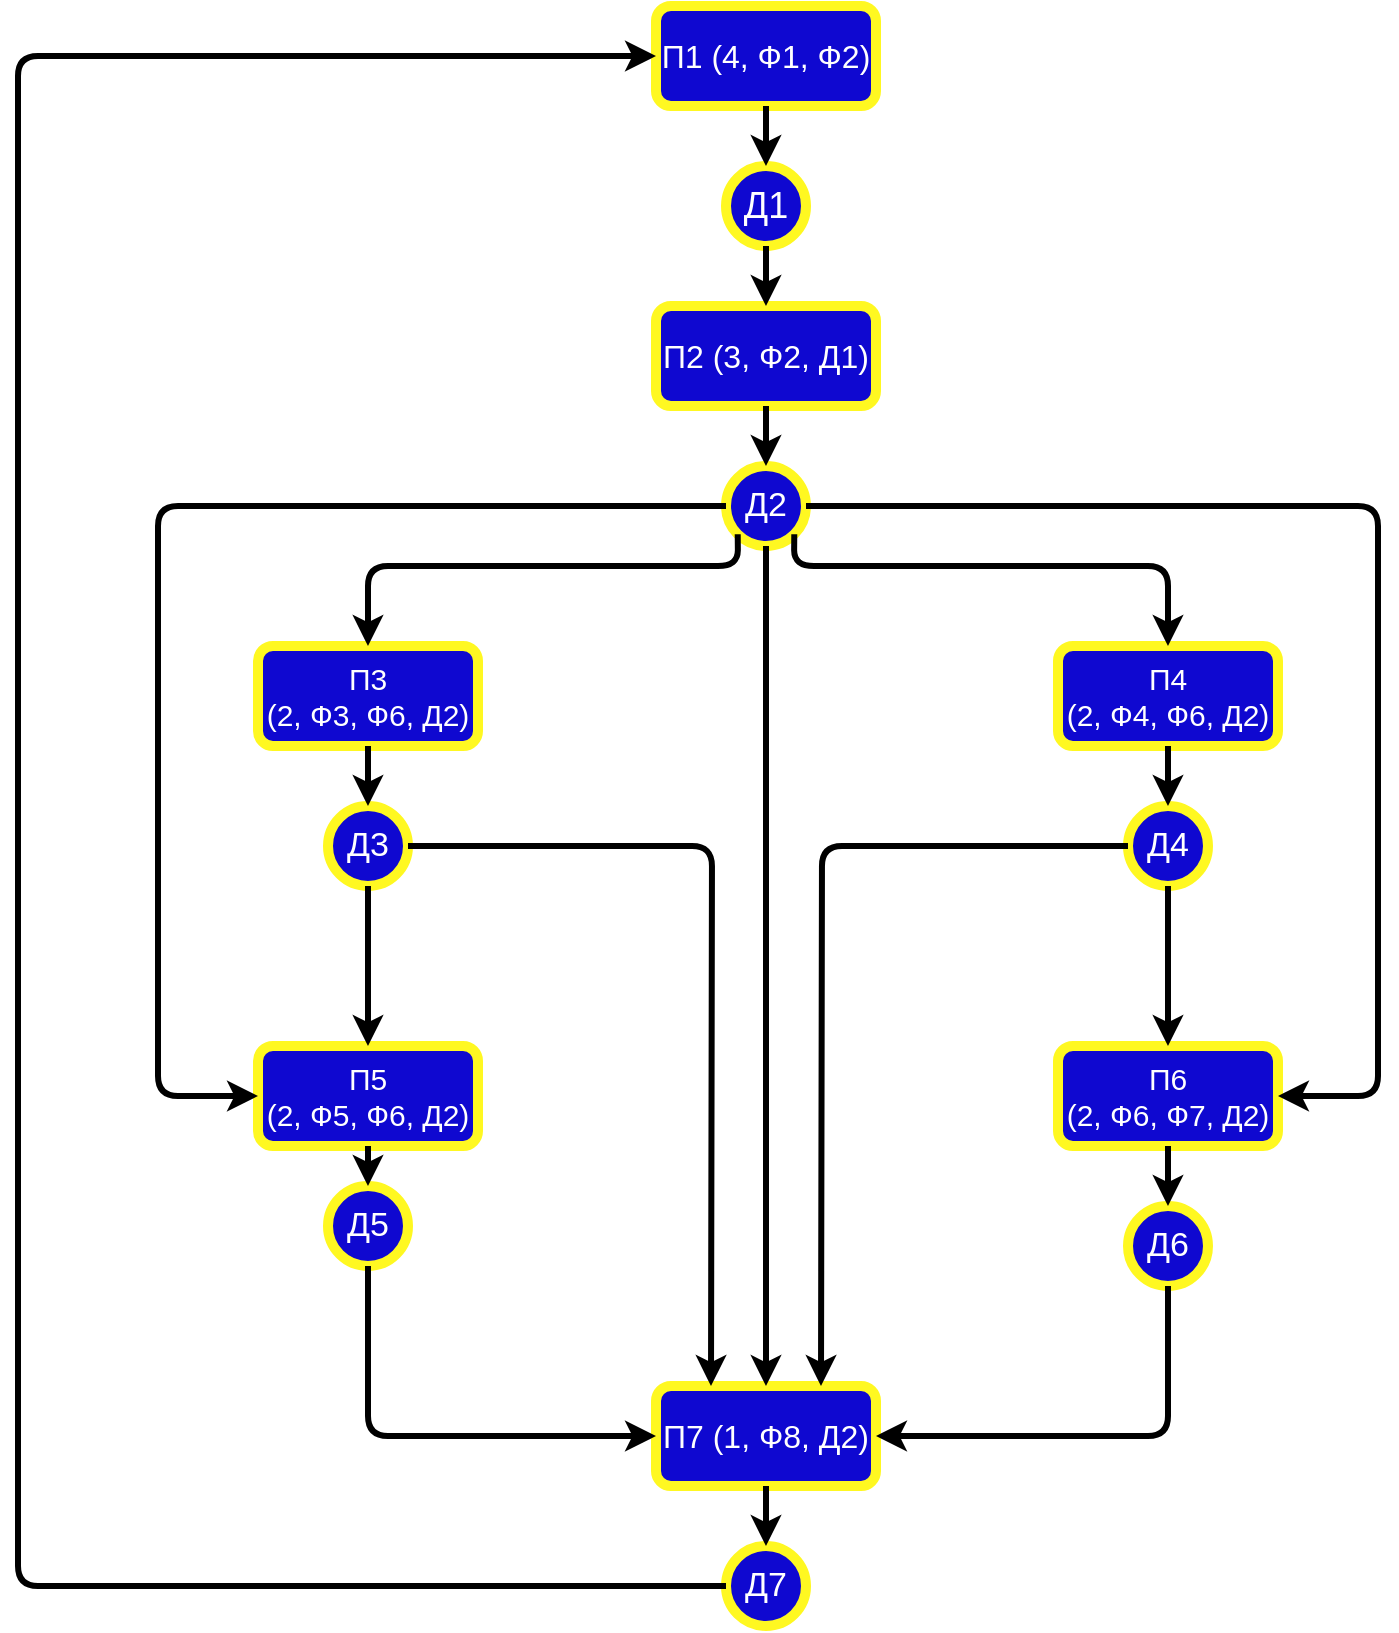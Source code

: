 <mxfile version="15.5.0" type="github">
  <diagram id="NQUca6iFrGdpErx9BD0C" name="Page-1">
    <mxGraphModel dx="1038" dy="547" grid="1" gridSize="10" guides="1" tooltips="1" connect="1" arrows="1" fold="1" page="1" pageScale="1" pageWidth="827" pageHeight="1169" background="none" math="0" shadow="0">
      <root>
        <mxCell id="0" />
        <mxCell id="1" parent="0" />
        <mxCell id="kikHyL2zl7gTklkctfnL-1" value="&lt;font style=&quot;font-size: 16px&quot; color=&quot;#ffffff&quot;&gt;П1 (4, Ф1, Ф2)&lt;/font&gt;" style="rounded=1;whiteSpace=wrap;html=1;fillColor=#0F08D0;fontColor=#FFFF00;strokeColor=#FFF821;strokeWidth=5;" parent="1" vertex="1">
          <mxGeometry x="359" y="40" width="110" height="50" as="geometry" />
        </mxCell>
        <mxCell id="kikHyL2zl7gTklkctfnL-2" value="&lt;font style=&quot;font-size: 18px&quot;&gt;Д1&lt;/font&gt;" style="ellipse;whiteSpace=wrap;html=1;aspect=fixed;fillColor=#0F08D0;fontColor=#FFFFFF;strokeColor=#FFF821;strokeWidth=5;" parent="1" vertex="1">
          <mxGeometry x="394" y="120" width="40" height="40" as="geometry" />
        </mxCell>
        <mxCell id="kikHyL2zl7gTklkctfnL-3" value="&lt;font style=&quot;font-size: 16px&quot;&gt;П2 (3, Ф2, Д1)&lt;/font&gt;" style="rounded=1;whiteSpace=wrap;html=1;fillColor=#0F08D0;fontColor=#FFFFFF;strokeColor=#FFF821;strokeWidth=5;" parent="1" vertex="1">
          <mxGeometry x="359" y="190" width="110" height="50" as="geometry" />
        </mxCell>
        <mxCell id="kikHyL2zl7gTklkctfnL-4" value="&lt;font style=&quot;font-size: 17px&quot;&gt;Д2&lt;/font&gt;" style="ellipse;whiteSpace=wrap;html=1;aspect=fixed;fillColor=#0F08D0;fontColor=#FFFFFF;strokeColor=#FFF821;strokeWidth=5;" parent="1" vertex="1">
          <mxGeometry x="394" y="270" width="40" height="40" as="geometry" />
        </mxCell>
        <mxCell id="kikHyL2zl7gTklkctfnL-5" value="&lt;font style=&quot;font-size: 15px&quot;&gt;П3&lt;br&gt;(2, Ф3, Ф6, Д2)&lt;/font&gt;" style="rounded=1;whiteSpace=wrap;html=1;fillColor=#0F08D0;fontColor=#FFFFFF;strokeColor=#FFF821;strokeWidth=5;" parent="1" vertex="1">
          <mxGeometry x="160" y="360" width="110" height="50" as="geometry" />
        </mxCell>
        <mxCell id="kikHyL2zl7gTklkctfnL-6" value="&lt;span style=&quot;font-size: 17px&quot;&gt;Д3&lt;/span&gt;" style="ellipse;whiteSpace=wrap;html=1;aspect=fixed;fillColor=#0F08D0;fontColor=#FFFFFF;strokeColor=#FFF821;strokeWidth=5;" parent="1" vertex="1">
          <mxGeometry x="195" y="440" width="40" height="40" as="geometry" />
        </mxCell>
        <mxCell id="kikHyL2zl7gTklkctfnL-7" value="&lt;font style=&quot;font-size: 15px&quot;&gt;П4&lt;br&gt;(2, Ф4, Ф6, Д2)&lt;/font&gt;" style="rounded=1;whiteSpace=wrap;html=1;fillColor=#0F08D0;fontColor=#FFFFFF;strokeColor=#FFF821;strokeWidth=5;" parent="1" vertex="1">
          <mxGeometry x="560" y="360" width="110" height="50" as="geometry" />
        </mxCell>
        <mxCell id="kikHyL2zl7gTklkctfnL-8" value="&lt;span style=&quot;font-size: 17px&quot;&gt;Д4&lt;/span&gt;" style="ellipse;whiteSpace=wrap;html=1;aspect=fixed;fillColor=#0F08D0;fontColor=#FFFFFF;strokeColor=#FFF821;strokeWidth=5;" parent="1" vertex="1">
          <mxGeometry x="595" y="440" width="40" height="40" as="geometry" />
        </mxCell>
        <mxCell id="kikHyL2zl7gTklkctfnL-9" value="&lt;font style=&quot;font-size: 15px&quot;&gt;П6&lt;br&gt;(2, Ф6, Ф7, Д2)&lt;/font&gt;" style="rounded=1;whiteSpace=wrap;html=1;fillColor=#0F08D0;fontColor=#FFFFFF;strokeColor=#FFF821;strokeWidth=5;" parent="1" vertex="1">
          <mxGeometry x="560" y="560" width="110" height="50" as="geometry" />
        </mxCell>
        <mxCell id="kikHyL2zl7gTklkctfnL-10" value="&lt;span style=&quot;font-size: 17px&quot;&gt;Д6&lt;/span&gt;" style="ellipse;whiteSpace=wrap;html=1;aspect=fixed;fillColor=#0F08D0;fontColor=#FFFFFF;strokeColor=#FFF821;strokeWidth=5;" parent="1" vertex="1">
          <mxGeometry x="595" y="640" width="40" height="40" as="geometry" />
        </mxCell>
        <mxCell id="kikHyL2zl7gTklkctfnL-11" value="&lt;font style=&quot;font-size: 15px&quot;&gt;П5&lt;br&gt;(2, Ф5, Ф6, Д2)&lt;/font&gt;" style="rounded=1;whiteSpace=wrap;html=1;fillColor=#0F08D0;fontColor=#FFFFFF;strokeColor=#FFF821;strokeWidth=5;" parent="1" vertex="1">
          <mxGeometry x="160" y="560" width="110" height="50" as="geometry" />
        </mxCell>
        <mxCell id="kikHyL2zl7gTklkctfnL-12" value="&lt;span style=&quot;font-size: 17px&quot;&gt;Д5&lt;/span&gt;" style="ellipse;whiteSpace=wrap;html=1;aspect=fixed;fillColor=#0F08D0;fontColor=#FFFFFF;strokeColor=#FFF821;strokeWidth=5;" parent="1" vertex="1">
          <mxGeometry x="195" y="630" width="40" height="40" as="geometry" />
        </mxCell>
        <mxCell id="kikHyL2zl7gTklkctfnL-13" value="&lt;font style=&quot;font-size: 16px&quot;&gt;П7 (1, Ф8, Д2)&lt;/font&gt;" style="rounded=1;whiteSpace=wrap;html=1;fillColor=#0F08D0;fontColor=#FFFFFF;strokeColor=#FFF821;strokeWidth=5;" parent="1" vertex="1">
          <mxGeometry x="359" y="730" width="110" height="50" as="geometry" />
        </mxCell>
        <mxCell id="kikHyL2zl7gTklkctfnL-14" value="&lt;span style=&quot;font-size: 17px&quot;&gt;Д7&lt;/span&gt;" style="ellipse;whiteSpace=wrap;html=1;aspect=fixed;fillColor=#0F08D0;fontColor=#FFFFFF;strokeColor=#FFF821;strokeWidth=5;" parent="1" vertex="1">
          <mxGeometry x="394" y="810" width="40" height="40" as="geometry" />
        </mxCell>
        <mxCell id="kikHyL2zl7gTklkctfnL-16" value="" style="endArrow=classic;html=1;exitX=0.5;exitY=1;exitDx=0;exitDy=0;entryX=0.5;entryY=0;entryDx=0;entryDy=0;strokeWidth=3;endFill=1;" parent="1" source="kikHyL2zl7gTklkctfnL-2" target="kikHyL2zl7gTklkctfnL-3" edge="1">
          <mxGeometry width="50" height="50" relative="1" as="geometry">
            <mxPoint x="390" y="320" as="sourcePoint" />
            <mxPoint x="440" y="270" as="targetPoint" />
          </mxGeometry>
        </mxCell>
        <mxCell id="kikHyL2zl7gTklkctfnL-17" value="" style="endArrow=classic;html=1;exitX=0.5;exitY=1;exitDx=0;exitDy=0;strokeWidth=3;endFill=1;entryX=0.5;entryY=0;entryDx=0;entryDy=0;" parent="1" source="kikHyL2zl7gTklkctfnL-1" target="kikHyL2zl7gTklkctfnL-2" edge="1">
          <mxGeometry width="50" height="50" relative="1" as="geometry">
            <mxPoint x="424" y="160" as="sourcePoint" />
            <mxPoint x="414" y="110" as="targetPoint" />
          </mxGeometry>
        </mxCell>
        <mxCell id="kikHyL2zl7gTklkctfnL-18" value="" style="endArrow=classic;html=1;exitX=0;exitY=1;exitDx=0;exitDy=0;entryX=0.5;entryY=0;entryDx=0;entryDy=0;strokeWidth=3;endFill=1;" parent="1" source="kikHyL2zl7gTklkctfnL-4" target="kikHyL2zl7gTklkctfnL-5" edge="1">
          <mxGeometry width="50" height="50" relative="1" as="geometry">
            <mxPoint x="434" y="170" as="sourcePoint" />
            <mxPoint x="434" y="210" as="targetPoint" />
            <Array as="points">
              <mxPoint x="400" y="320" />
              <mxPoint x="215" y="320" />
            </Array>
          </mxGeometry>
        </mxCell>
        <mxCell id="kikHyL2zl7gTklkctfnL-19" value="" style="endArrow=classic;html=1;exitX=1;exitY=1;exitDx=0;exitDy=0;entryX=0.5;entryY=0;entryDx=0;entryDy=0;strokeWidth=3;endFill=1;" parent="1" source="kikHyL2zl7gTklkctfnL-4" target="kikHyL2zl7gTklkctfnL-7" edge="1">
          <mxGeometry width="50" height="50" relative="1" as="geometry">
            <mxPoint x="653.858" y="270.002" as="sourcePoint" />
            <mxPoint x="469" y="335.86" as="targetPoint" />
            <Array as="points">
              <mxPoint x="428" y="320" />
              <mxPoint x="615" y="320" />
            </Array>
          </mxGeometry>
        </mxCell>
        <mxCell id="kikHyL2zl7gTklkctfnL-20" value="" style="endArrow=classic;html=1;exitX=0.5;exitY=1;exitDx=0;exitDy=0;entryX=0.5;entryY=0;entryDx=0;entryDy=0;strokeWidth=3;endFill=1;" parent="1" source="kikHyL2zl7gTklkctfnL-3" target="kikHyL2zl7gTklkctfnL-4" edge="1">
          <mxGeometry width="50" height="50" relative="1" as="geometry">
            <mxPoint x="424" y="160" as="sourcePoint" />
            <mxPoint x="424" y="200" as="targetPoint" />
          </mxGeometry>
        </mxCell>
        <mxCell id="kikHyL2zl7gTklkctfnL-21" value="" style="endArrow=classic;html=1;exitX=0.5;exitY=1;exitDx=0;exitDy=0;entryX=0.5;entryY=0;entryDx=0;entryDy=0;strokeWidth=3;endFill=1;" parent="1" source="kikHyL2zl7gTklkctfnL-7" target="kikHyL2zl7gTklkctfnL-8" edge="1">
          <mxGeometry width="50" height="50" relative="1" as="geometry">
            <mxPoint x="434" y="170" as="sourcePoint" />
            <mxPoint x="434" y="210" as="targetPoint" />
          </mxGeometry>
        </mxCell>
        <mxCell id="kikHyL2zl7gTklkctfnL-22" value="" style="endArrow=classic;html=1;exitX=0.5;exitY=1;exitDx=0;exitDy=0;entryX=0.5;entryY=0;entryDx=0;entryDy=0;strokeWidth=3;endFill=1;" parent="1" source="kikHyL2zl7gTklkctfnL-5" target="kikHyL2zl7gTklkctfnL-6" edge="1">
          <mxGeometry width="50" height="50" relative="1" as="geometry">
            <mxPoint x="444" y="180" as="sourcePoint" />
            <mxPoint x="444" y="220" as="targetPoint" />
          </mxGeometry>
        </mxCell>
        <mxCell id="kikHyL2zl7gTklkctfnL-23" value="" style="endArrow=classic;html=1;exitX=0.5;exitY=1;exitDx=0;exitDy=0;entryX=0.5;entryY=0;entryDx=0;entryDy=0;strokeWidth=3;endFill=1;" parent="1" source="kikHyL2zl7gTklkctfnL-9" target="kikHyL2zl7gTklkctfnL-10" edge="1">
          <mxGeometry width="50" height="50" relative="1" as="geometry">
            <mxPoint x="454" y="190" as="sourcePoint" />
            <mxPoint x="454" y="230" as="targetPoint" />
          </mxGeometry>
        </mxCell>
        <mxCell id="kikHyL2zl7gTklkctfnL-24" value="" style="endArrow=classic;html=1;exitX=0.5;exitY=1;exitDx=0;exitDy=0;entryX=0.5;entryY=0;entryDx=0;entryDy=0;strokeWidth=3;endFill=1;" parent="1" source="kikHyL2zl7gTklkctfnL-11" target="kikHyL2zl7gTklkctfnL-12" edge="1">
          <mxGeometry width="50" height="50" relative="1" as="geometry">
            <mxPoint x="464" y="200" as="sourcePoint" />
            <mxPoint x="464" y="240" as="targetPoint" />
          </mxGeometry>
        </mxCell>
        <mxCell id="kikHyL2zl7gTklkctfnL-25" value="" style="endArrow=classic;html=1;exitX=0.5;exitY=1;exitDx=0;exitDy=0;entryX=0.5;entryY=0;entryDx=0;entryDy=0;strokeWidth=3;endFill=1;" parent="1" source="kikHyL2zl7gTklkctfnL-8" target="kikHyL2zl7gTklkctfnL-9" edge="1">
          <mxGeometry width="50" height="50" relative="1" as="geometry">
            <mxPoint x="474" y="210" as="sourcePoint" />
            <mxPoint x="474" y="250" as="targetPoint" />
          </mxGeometry>
        </mxCell>
        <mxCell id="kikHyL2zl7gTklkctfnL-26" value="" style="endArrow=classic;html=1;exitX=0.5;exitY=1;exitDx=0;exitDy=0;entryX=0.5;entryY=0;entryDx=0;entryDy=0;strokeWidth=3;endFill=1;" parent="1" source="kikHyL2zl7gTklkctfnL-6" target="kikHyL2zl7gTklkctfnL-11" edge="1">
          <mxGeometry width="50" height="50" relative="1" as="geometry">
            <mxPoint x="484" y="220" as="sourcePoint" />
            <mxPoint x="484" y="260" as="targetPoint" />
          </mxGeometry>
        </mxCell>
        <mxCell id="kikHyL2zl7gTklkctfnL-27" value="" style="endArrow=classic;html=1;exitX=1;exitY=0.5;exitDx=0;exitDy=0;entryX=1;entryY=0.5;entryDx=0;entryDy=0;strokeWidth=3;endFill=1;" parent="1" source="kikHyL2zl7gTklkctfnL-4" target="kikHyL2zl7gTklkctfnL-9" edge="1">
          <mxGeometry width="50" height="50" relative="1" as="geometry">
            <mxPoint x="494" y="230" as="sourcePoint" />
            <mxPoint x="494" y="270" as="targetPoint" />
            <Array as="points">
              <mxPoint x="720" y="290" />
              <mxPoint x="720" y="585" />
            </Array>
          </mxGeometry>
        </mxCell>
        <mxCell id="kikHyL2zl7gTklkctfnL-28" value="" style="endArrow=classic;html=1;exitX=0;exitY=0.5;exitDx=0;exitDy=0;entryX=0;entryY=0.5;entryDx=0;entryDy=0;strokeWidth=3;endFill=1;" parent="1" source="kikHyL2zl7gTklkctfnL-4" target="kikHyL2zl7gTklkctfnL-11" edge="1">
          <mxGeometry width="50" height="50" relative="1" as="geometry">
            <mxPoint x="504" y="240" as="sourcePoint" />
            <mxPoint x="504" y="280" as="targetPoint" />
            <Array as="points">
              <mxPoint x="110" y="290" />
              <mxPoint x="110" y="585" />
            </Array>
          </mxGeometry>
        </mxCell>
        <mxCell id="kikHyL2zl7gTklkctfnL-31" value="" style="endArrow=classic;html=1;exitX=0.5;exitY=1;exitDx=0;exitDy=0;entryX=0;entryY=0.5;entryDx=0;entryDy=0;strokeWidth=3;endFill=1;" parent="1" source="kikHyL2zl7gTklkctfnL-12" target="kikHyL2zl7gTklkctfnL-13" edge="1">
          <mxGeometry width="50" height="50" relative="1" as="geometry">
            <mxPoint x="514" y="250" as="sourcePoint" />
            <mxPoint x="514" y="290" as="targetPoint" />
            <Array as="points">
              <mxPoint x="215" y="755" />
            </Array>
          </mxGeometry>
        </mxCell>
        <mxCell id="kikHyL2zl7gTklkctfnL-32" value="" style="endArrow=classic;html=1;exitX=0.5;exitY=1;exitDx=0;exitDy=0;entryX=1;entryY=0.5;entryDx=0;entryDy=0;strokeWidth=3;endFill=1;" parent="1" source="kikHyL2zl7gTklkctfnL-10" target="kikHyL2zl7gTklkctfnL-13" edge="1">
          <mxGeometry width="50" height="50" relative="1" as="geometry">
            <mxPoint x="524" y="260" as="sourcePoint" />
            <mxPoint x="524" y="300" as="targetPoint" />
            <Array as="points">
              <mxPoint x="615" y="755" />
            </Array>
          </mxGeometry>
        </mxCell>
        <mxCell id="kikHyL2zl7gTklkctfnL-42" value="" style="endArrow=classic;html=1;exitX=0;exitY=0.5;exitDx=0;exitDy=0;entryX=0;entryY=0.5;entryDx=0;entryDy=0;strokeWidth=3;endFill=1;" parent="1" source="kikHyL2zl7gTklkctfnL-14" target="kikHyL2zl7gTklkctfnL-1" edge="1">
          <mxGeometry width="50" height="50" relative="1" as="geometry">
            <mxPoint x="584" y="320" as="sourcePoint" />
            <mxPoint x="584" y="360" as="targetPoint" />
            <Array as="points">
              <mxPoint x="40" y="830" />
              <mxPoint x="40" y="65" />
            </Array>
          </mxGeometry>
        </mxCell>
        <mxCell id="kikHyL2zl7gTklkctfnL-43" value="" style="endArrow=classic;html=1;exitX=0;exitY=0.5;exitDx=0;exitDy=0;strokeWidth=3;endFill=1;entryX=0.75;entryY=0;entryDx=0;entryDy=0;" parent="1" source="kikHyL2zl7gTklkctfnL-8" target="kikHyL2zl7gTklkctfnL-13" edge="1">
          <mxGeometry width="50" height="50" relative="1" as="geometry">
            <mxPoint x="594" y="330" as="sourcePoint" />
            <mxPoint x="442" y="720" as="targetPoint" />
            <Array as="points">
              <mxPoint x="442" y="460" />
            </Array>
          </mxGeometry>
        </mxCell>
        <mxCell id="kikHyL2zl7gTklkctfnL-44" value="" style="endArrow=classic;html=1;exitX=1;exitY=0.5;exitDx=0;exitDy=0;entryX=0.25;entryY=0;entryDx=0;entryDy=0;strokeWidth=3;endFill=1;" parent="1" source="kikHyL2zl7gTklkctfnL-6" target="kikHyL2zl7gTklkctfnL-13" edge="1">
          <mxGeometry width="50" height="50" relative="1" as="geometry">
            <mxPoint x="604" y="340" as="sourcePoint" />
            <mxPoint x="604" y="380" as="targetPoint" />
            <Array as="points">
              <mxPoint x="387" y="460" />
            </Array>
          </mxGeometry>
        </mxCell>
        <mxCell id="kikHyL2zl7gTklkctfnL-47" value="" style="endArrow=classic;html=1;exitX=0.5;exitY=1;exitDx=0;exitDy=0;entryX=0.5;entryY=0;entryDx=0;entryDy=0;strokeWidth=3;endFill=1;" parent="1" source="kikHyL2zl7gTklkctfnL-4" target="kikHyL2zl7gTklkctfnL-13" edge="1">
          <mxGeometry width="50" height="50" relative="1" as="geometry">
            <mxPoint x="424" y="250" as="sourcePoint" />
            <mxPoint x="424" y="280" as="targetPoint" />
          </mxGeometry>
        </mxCell>
        <mxCell id="kikHyL2zl7gTklkctfnL-48" value="" style="endArrow=classic;html=1;exitX=0.5;exitY=1;exitDx=0;exitDy=0;entryX=0.5;entryY=0;entryDx=0;entryDy=0;strokeWidth=3;endFill=1;" parent="1" source="kikHyL2zl7gTklkctfnL-13" target="kikHyL2zl7gTklkctfnL-14" edge="1">
          <mxGeometry width="50" height="50" relative="1" as="geometry">
            <mxPoint x="424" y="320" as="sourcePoint" />
            <mxPoint x="424" y="740" as="targetPoint" />
          </mxGeometry>
        </mxCell>
      </root>
    </mxGraphModel>
  </diagram>
</mxfile>
